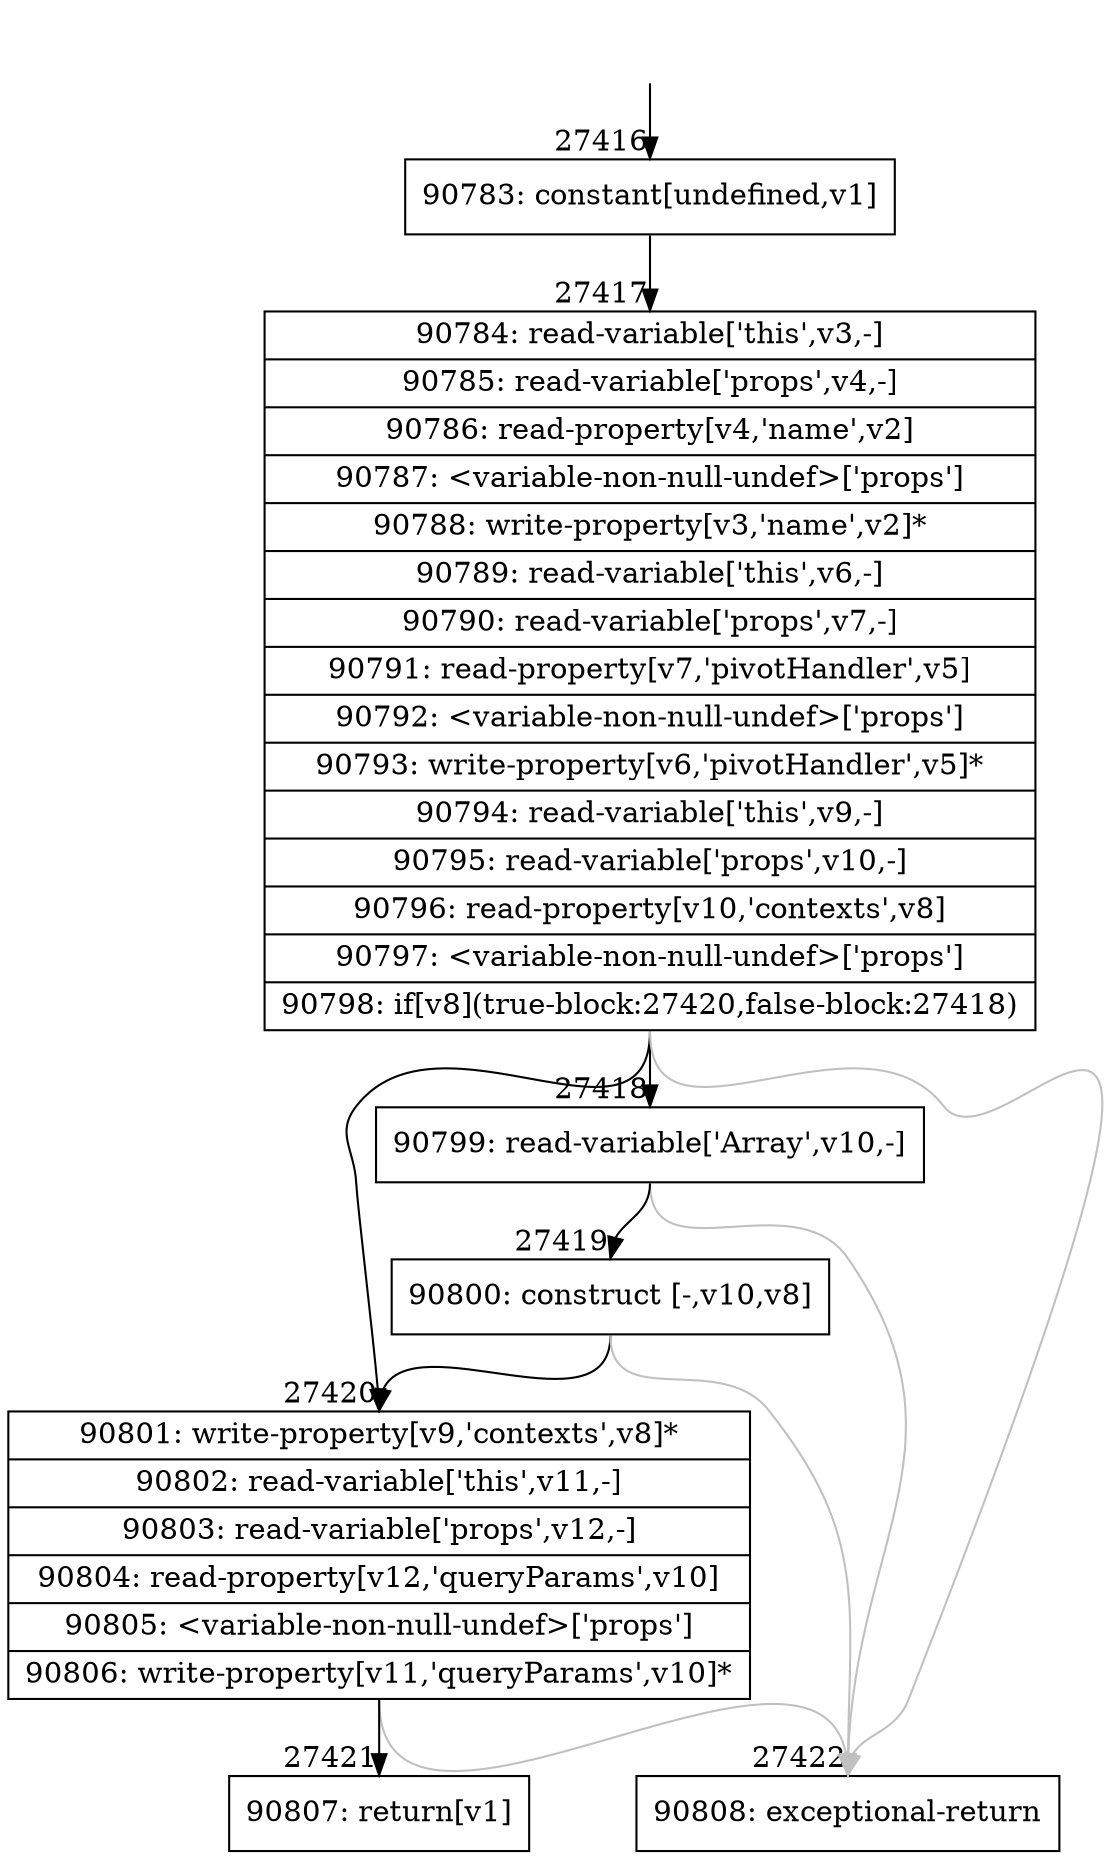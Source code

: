 digraph {
rankdir="TD"
BB_entry2395[shape=none,label=""];
BB_entry2395 -> BB27416 [tailport=s, headport=n, headlabel="    27416"]
BB27416 [shape=record label="{90783: constant[undefined,v1]}" ] 
BB27416 -> BB27417 [tailport=s, headport=n, headlabel="      27417"]
BB27417 [shape=record label="{90784: read-variable['this',v3,-]|90785: read-variable['props',v4,-]|90786: read-property[v4,'name',v2]|90787: \<variable-non-null-undef\>['props']|90788: write-property[v3,'name',v2]*|90789: read-variable['this',v6,-]|90790: read-variable['props',v7,-]|90791: read-property[v7,'pivotHandler',v5]|90792: \<variable-non-null-undef\>['props']|90793: write-property[v6,'pivotHandler',v5]*|90794: read-variable['this',v9,-]|90795: read-variable['props',v10,-]|90796: read-property[v10,'contexts',v8]|90797: \<variable-non-null-undef\>['props']|90798: if[v8](true-block:27420,false-block:27418)}" ] 
BB27417 -> BB27420 [tailport=s, headport=n, headlabel="      27420"]
BB27417 -> BB27418 [tailport=s, headport=n, headlabel="      27418"]
BB27417 -> BB27422 [tailport=s, headport=n, color=gray, headlabel="      27422"]
BB27418 [shape=record label="{90799: read-variable['Array',v10,-]}" ] 
BB27418 -> BB27419 [tailport=s, headport=n, headlabel="      27419"]
BB27418 -> BB27422 [tailport=s, headport=n, color=gray]
BB27419 [shape=record label="{90800: construct [-,v10,v8]}" ] 
BB27419 -> BB27420 [tailport=s, headport=n]
BB27419 -> BB27422 [tailport=s, headport=n, color=gray]
BB27420 [shape=record label="{90801: write-property[v9,'contexts',v8]*|90802: read-variable['this',v11,-]|90803: read-variable['props',v12,-]|90804: read-property[v12,'queryParams',v10]|90805: \<variable-non-null-undef\>['props']|90806: write-property[v11,'queryParams',v10]*}" ] 
BB27420 -> BB27421 [tailport=s, headport=n, headlabel="      27421"]
BB27420 -> BB27422 [tailport=s, headport=n, color=gray]
BB27421 [shape=record label="{90807: return[v1]}" ] 
BB27422 [shape=record label="{90808: exceptional-return}" ] 
//#$~ 49333
}
